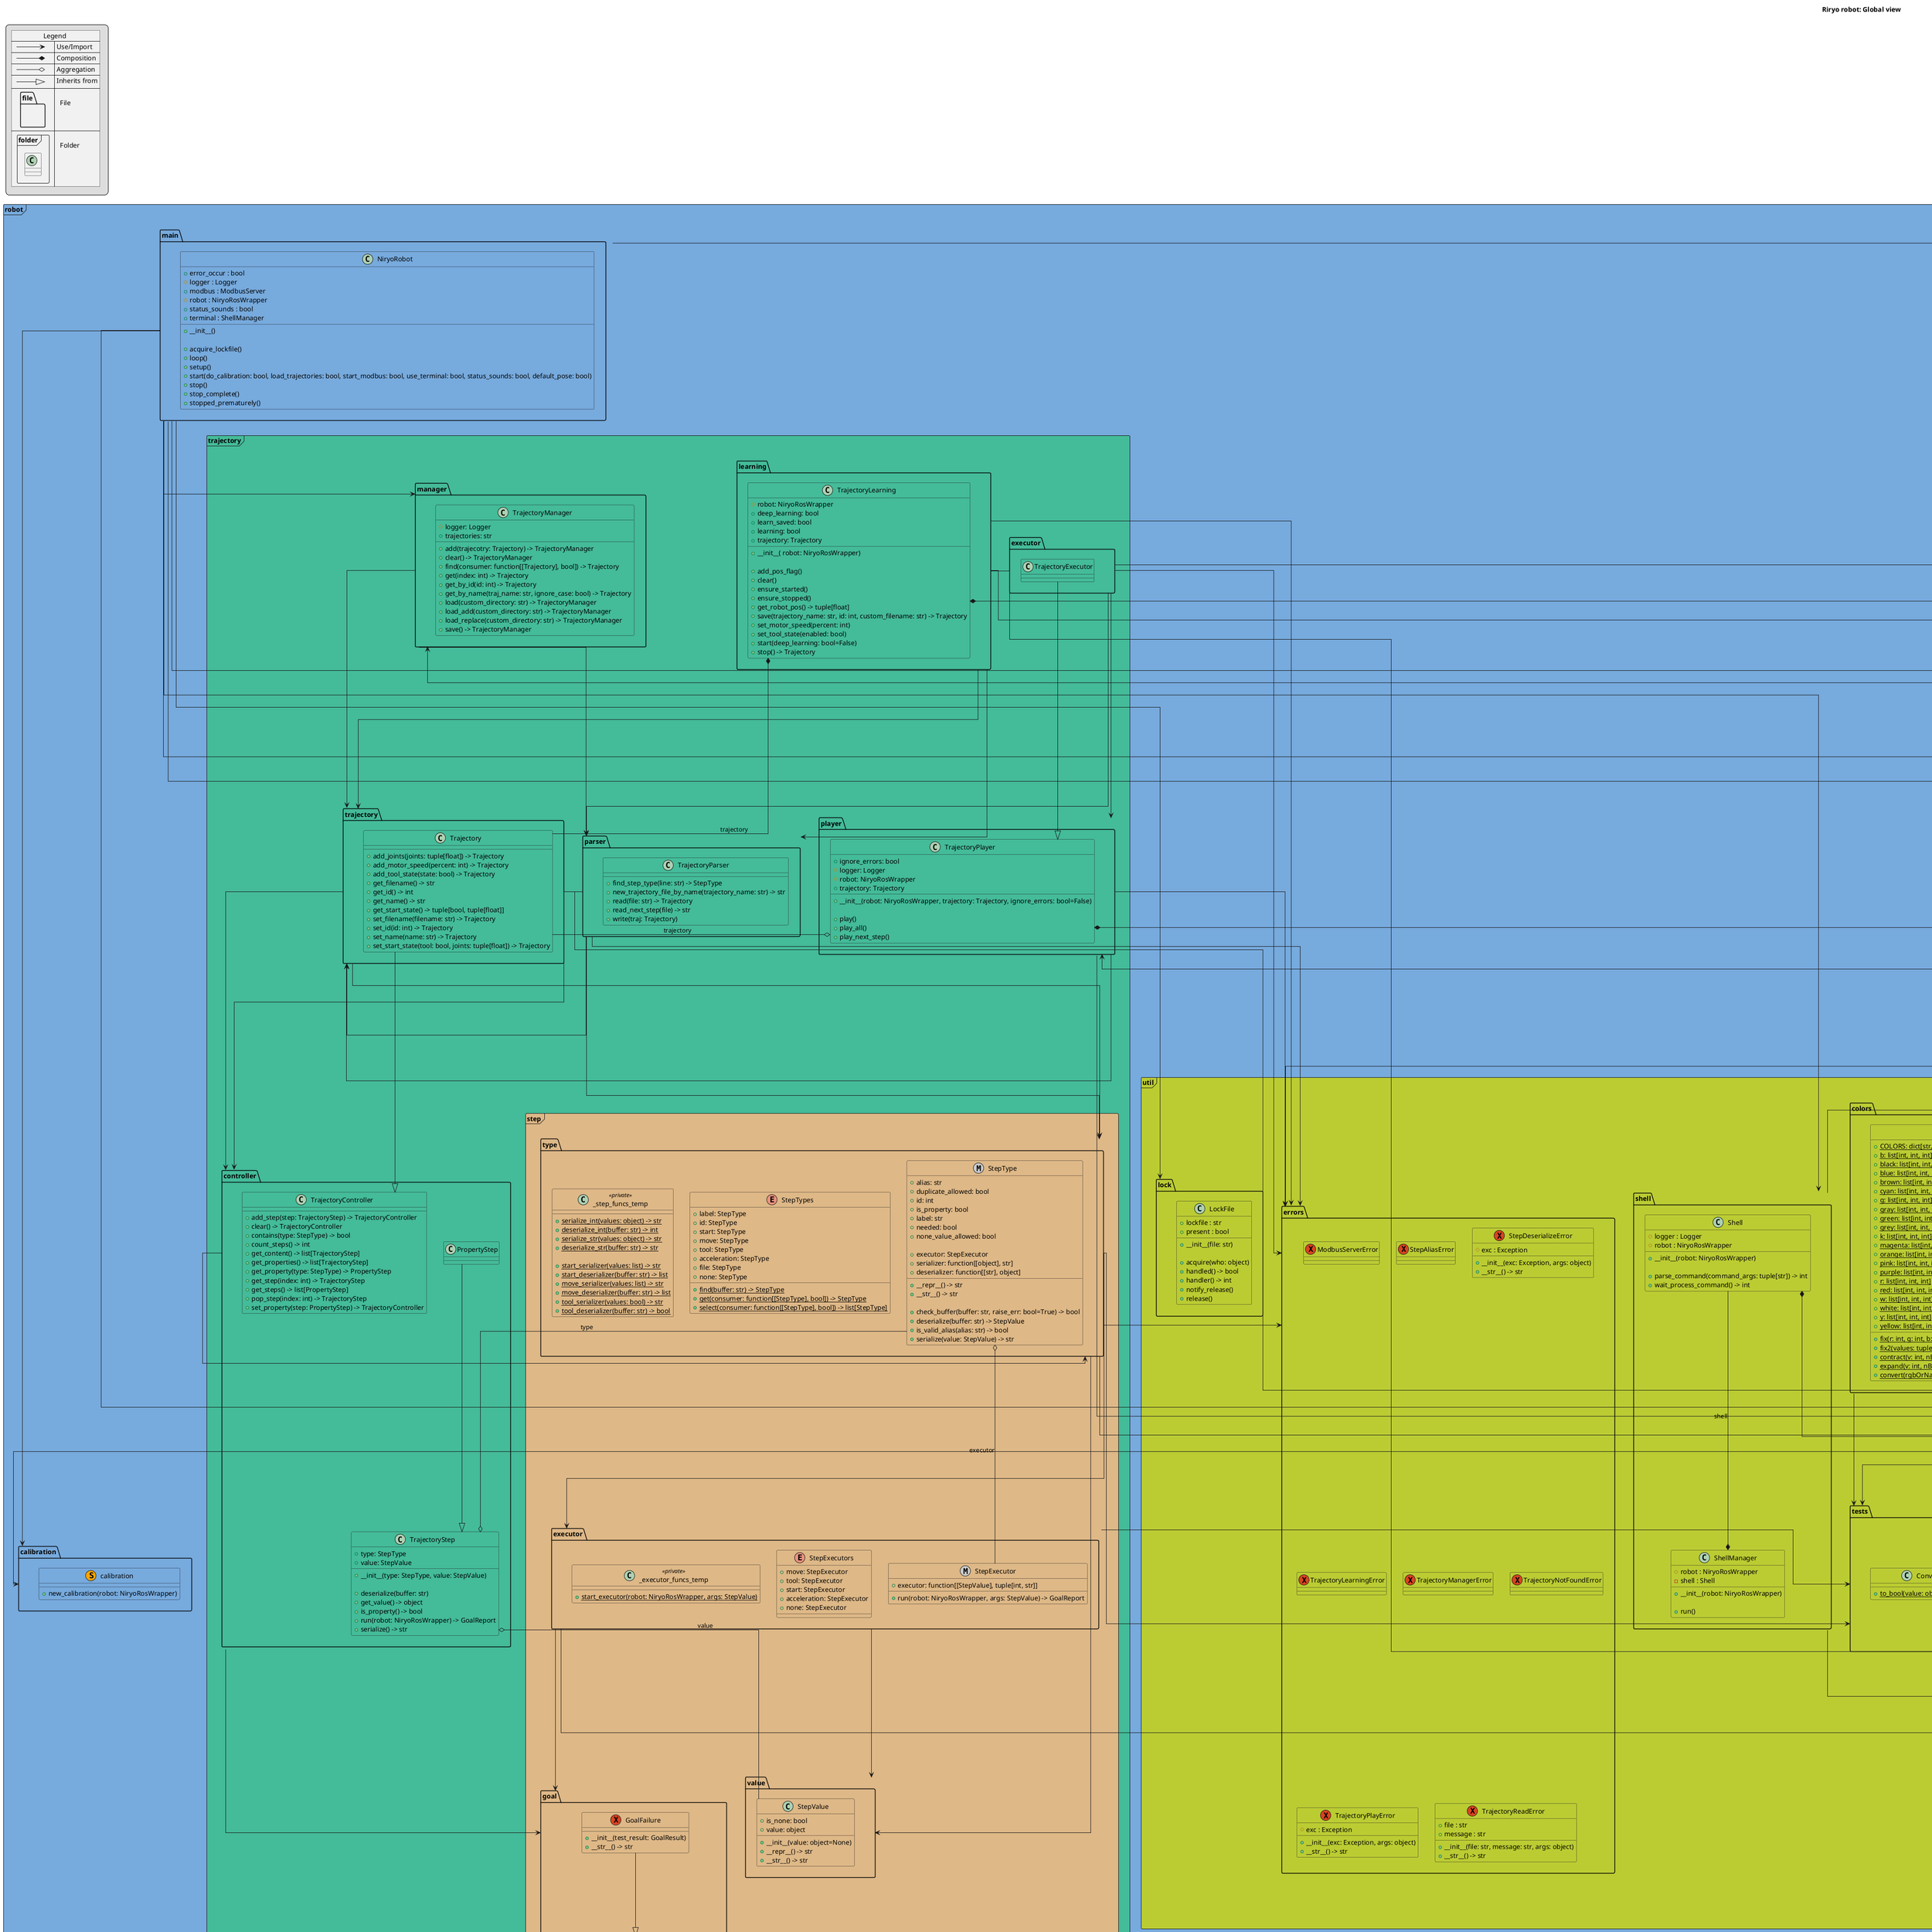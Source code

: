@startuml
title Riryo robot: Global view
set namespaceSeparator .
skinparam linetype polyline
skinparam linetype ortho

legend top left
{{
  !procedure $arrow($type, $text)
    {{\nleft to right direction\nskinparam backgroundcolor transparent\nlabel " " as A\nlabel " " as B\nA $type B\n}} => $text
  !endprocedure
  !procedure $package($label, $content, $text)
    {{\npackage $label{\n$content " "\n}\nskinparam backgroundcolor transparent\n}} => $text
  !endprocedure

  map "Legend " as arrows {
    $arrow("-->", " Use/Import")
    $arrow("--*", " Composition")
    $arrow("--o", " Aggregation")
    $arrow("--|>", " Inherits from")
    $package("file", "label", "\n  File")
    $package("folder <<Frame>>", "class", "\n  Folder")
  }
  skinparam backgroundcolor transparent 
}}
endlegend

package robot <<Frame>> #77AADD {
  package main #77AADD {
    class NiryoRobot #77AADD {
      +error_occur : bool
      #logger : Logger
      +modbus : ModbusServer
      #robot : NiryoRosWrapper
      +status_sounds : bool
      +terminal : ShellManager
      
      +__init__()

      +acquire_lockfile()
      +loop()
      +setup()
      +start(do_calibration: bool, load_trajectories: bool, start_modbus: bool, use_terminal: bool, status_sounds: bool, default_pose: bool)
      +stop()
      +stop_complete()
      +stopped_prematurely()
    }
  }
  package calibration #77AADD {
    class calibration <<(S,orange)>> #77AADD {
      +new_calibration(robot: NiryoRosWrapper)
    }
  }
  package modbus <<Frame>> #99DDFF {
    package holding_register #99DDFF {
      class HoldingRegisterDataBlock #99DDFF {
        #robot: NiryoRosWrapper
        -execution_thread : Thread
        -is_action_client_running : bool
        -learning : TrajectoryLearning
        #logger : Logger
        -playing : TrajectoryPlayer
        -selected : int
        -tool_state : bool

        +__init__(robot: NiryoRosWrapper)
        -__set_move_in_progress()
        -__set_error_code(code: int)
        -__set_move_done(status_result: int)
        -__run_action_async(func: function, args: list[object])
        -__get_status_code(status: object)

        +process_command(address: int, values: list[int])
        +setValues(address: int, values: list[int])
        +setValuesOffset(address: int, values: list[int])

        +add_pose_flag(value: int)
        +check_move_running()
        +get_trajectory_name()
        +is_trajectory_selected()

        +run_selected_trajectory(value: int)
        +save_delete_trajectory(value: int)
        +select_trajectory(value: int)
        +set_learning_mode(value: int)
        +set_motor_speed(value: int)
        +set_tool_state(value: int)
        +stop_running_trajectory(value: int)
        +unselect_trajectory(value: int)
        +update_status(status: int)
      }
    }
    package input_register #99DDFF {
      class InputRegisterDataBlock  #99DDFF {
        #robot: NiryoRosWrapper

        +__init__(robot: NiryoRosWrapper)
      }
    }
    package server #99DDFF {
      class ModbusServer #99DDFF {
        +context: ModbusServerContext
        +holding_register: HoldingRegisterDataBlock
        +identity: ModbusDeviceIdentification
        +input_register: InputRegisterDataBlock
        #logger: Logger
        +server: ModbusTcpServer
        +store: ModbusSlaveContext
        -thread: Thread

        +__init__(robot: NiryoRosWrapper)

        +start()
        +stop()
      }
    }
  }
  package trajectory <<Frame>> #44BB99 {
    package controller #44BB99 {
      class TrajectoryStep #44BB99 {
        +type: StepType
        +value: StepValue

        +__init__(type: StepType, value: StepValue)

        +deserialize(buffer: str)
        +get_value() -> object
        +is_property() -> bool
        +run(robot: NiryoRosWrapper) -> GoalReport
        +serialize() -> str
      }
      class PropertyStep #44BB99 {
      }
      class TrajectoryController #44BB99 {
        +add_step(step: TrajectoryStep) -> TrajectoryController
        +clear() -> TrajectoryController
        +contains(type: StepType) -> bool
        +count_steps() -> int
        +get_content() -> list[TrajectoryStep]
        +get_properties() -> list[TrajectoryStep]
        +get_property(type: StepType) -> PropertyStep
        +get_step(index: int) -> TrajectoryStep
        +get_steps() -> list[PropertyStep]
        +pop_step(index: int) -> TrajectoryStep
        +set_property(step: PropertyStep) -> TrajectoryController
      }
    }
    package executor #44BB99 {
      class TrajectoryExecutor #44BB99 {
      }
    }
    package learning #44BB99 {
      class TrajectoryLearning #44BB99 {
        #robot: NiryoRosWrapper
        +deep_learning: bool
        +learn_saved: bool
        +learning: bool
        +trajectory: Trajectory

        +__init__( robot: NiryoRosWrapper)

        +add_pos_flag()
        +clear()
        +ensure_started()
        +ensure_stopped()
        +get_robot_pos() -> tuple[float]
        +save(trajectory_name: str, id: int, custom_filename: str) -> Trajectory
        +set_motor_speed(percent: int)
        +set_tool_state(enabled: bool)
        +start(deep_learning: bool=False)
        +stop() -> Trajectory
      }
    }
    package manager #44BB99 {
      class TrajectoryManager #44BB99 {
        #logger: Logger
        +trajectories: str

        +add(trajecotry: Trajectory) -> TrajectoryManager
        +clear() -> TrajectoryManager
        +find(consumer: function[[Trajectory], bool]) -> Trajectory
        +get(index: int) -> Trajectory
        +get_by_id(id: int) -> Trajectory
        +get_by_name(traj_name: str, ignore_case: bool) -> Trajectory
        +load(custom_directory: str) -> TrajectoryManager
        +load_add(custom_directory: str) -> TrajectoryManager
        +load_replace(custom_directory: str) -> TrajectoryManager
        +save() -> TrajectoryManager
      }
    }
    package parser #44BB99 {
      class TrajectoryParser #44BB99 {
        +find_step_type(line: str) -> StepType
        +new_trajectory_file_by_name(trajectory_name: str) -> str
        +read(file: str) -> Trajectory
        +read_next_step(file) -> str
        +write(traj: Trajectory)
      }
    }
    package player #44BB99 {
      class TrajectoryPlayer #44BB99 {
        +ignore_errors: bool
        #logger: Logger
        #robot: NiryoRosWrapper
        +trajectory: Trajectory

        +__init__(robot: NiryoRosWrapper, trajectory: Trajectory, ignore_errors: bool=False)

        +play()
        +play_all()
        +play_next_step()
      }
    }
    package step <<Frame>> #burlywood {
      package executor #burlywood {
        metaclass StepExecutor #burlywood {
          +executor: function[[StepValue], tuple[int, str]]

          +run(robot: NiryoRosWrapper, args: StepValue) -> GoalReport
        }
        enum StepExecutors #burlywood {
          +move: StepExecutor
          +tool: StepExecutor
          +start: StepExecutor
          +acceleration: StepExecutor
          +none: StepExecutor
        }
        class _executor_funcs_temp <<private>> #burlywood {
          {static} +start_executor(robot: NiryoRosWrapper, args: StepValue)
        }
      }
      package goal #burlywood {
        exception GoalFailure #burlywood {
          +__init__(test_result: GoalResult)
          +__str__() -> str
        }
        class GoalReport #burlywood {
          +result: GoalResult

          +__init__(func: function, args: tuple, prefix: str="")

          +raise_if_error()
        }
        metaclass GoalResult #burlywood {
          +error: Exception
          +message: str
          +status: int
        }
      }
      package type #burlywood {
        metaclass StepType #burlywood {
          +alias: str
          +duplicate_allowed: bool
          +id: int
          +is_property: bool
          +label: str
          +needed: bool
          +none_value_allowed: bool

          +executor: StepExecutor
          +serializer: function[[object], str]
          +deserializer: function[[str], object]

          +__repr__() -> str
          +__str__() -> str

          +check_buffer(buffer: str, raise_err: bool=True) -> bool
          +deserialize(buffer: str) -> StepValue
          +is_valid_alias(alias: str) -> bool
          +serialize(value: StepValue) -> str
        }
        enum StepTypes #burlywood {
          +label: StepType
          +id: StepType
          +start: StepType
          +move: StepType
          +tool: StepType
          +acceleration: StepType
          +file: StepType
          +none: StepType

          {static} +find(buffer: str) -> StepType
          {static} +get(consumer: function[[StepType], bool]) -> StepType
          {static} +select(consumer: function[[StepType], bool]) -> list[StepType]
        }
        class _step_funcs_temp <<private>> #burlywood {
          {static} +serialize_int(values: object) -> str
          {static} +deserialize_int(buffer: str) -> int
          {static} +serialize_str(values: object) -> str
          {static} +deserialize_str(buffer: str) -> str

          {static} +start_serializer(values: list) -> str
          {static} +start_deserializer(buffer: str) -> list
          {static} +move_serializer(values: list) -> str
          {static} +move_deserializer(buffer: str) -> list
          {static} +tool_serializer(values: bool) -> str
          {static} +tool_deserializer(buffer: str) -> bool
        }
      }
      package value #burlywood {
        class StepValue #burlywood {
          +is_none: bool
          +value: object

          +__init__(value: object=None)
          +__repr__() -> str
          +__str__() -> str
        }
      }
    }
    package trajectory #44BB99 {
      class Trajectory #44BB99 {
        +add_joints(joints: tuple[float]) -> Trajectory
        +add_motor_speed(percent: int) -> Trajectory
        +add_tool_state(state: bool) -> Trajectory
        +get_filename() -> str
        +get_id() -> int
        +get_name() -> str
        +get_start_state() -> tuple[bool, tuple[float]]
        +set_filename(filename: str) -> Trajectory
        +set_id(id: int) -> Trajectory
        +set_name(name: str) -> Trajectory
        +set_start_state(tool: bool, joints: tuple[float]) -> Trajectory
      }
    }
  }
  package util <<Frame>> #BBCC33 {
    package cli #BBCC33 {
      class CliParser #BBCC33 {
        +__init__()
      }
    }
    package colors #BBCC33 {
      class Colors #BBCC33 {
        {static} +COLORS: dict[str, list[int, int, int]]
        {static} +b: list[int, int, int]
        {static} +black: list[int, int, int]
        {static} +blue: list[int, int, int]
        {static} +brown: list[int, int, int]
        {static} +cyan: list[int, int, int]
        {static} +g: list[int, int, int]
        {static} +gray: list[int, int, int]
        {static} +green: list[int, int, int]
        {static} +grey: list[int, int, int]
        {static} +k: list[int, int, int]
        {static} +magenta: list[int, int, int]
        {static} +orange: list[int, int, int]
        {static} +pink: list[int, int, int]
        {static} +purple: list[int, int, int]
        {static} +r: list[int, int, int]
        {static} +red: list[int, int, int]
        {static} +w: list[int, int, int]
        {static} +white: list[int, int, int]
        {static} +y: list[int, int, int]
        {static} +yellow: list[int, int, int]

        {static} +fix(r: int, g: int, b: int, expand: bool=False) -> list[int, int, int]
        {static} +fix2(values: tuple[int], expand: bool=False) -> list[int, int, int]
        {static} +contract(v: int, nBits: int, length=8) -> int
        {static} +expand(v: int, nBits: int, length=8) -> int
        {static} +convert(rgbOrName: Union[str, list]) -> list[int, int, int]
      }
    }
    package commands #BBCC33 {
      metaclass Command #BBCC33 {
        +name: str
        +description: str
        +command: function[[NiryoRosWrapper, Logger], int]
        +fargs: str = ""
        +args_needed: int = 0

        +__call__(robot: NiryoRosWrapper, logger: Logger, args: tuple[str])
      }
      class ShellCommands #BBCC33 {
        {static} +commands : list[Command]

        {static} #help(robot: NiryoRosWrapper, logger: Logger, args: tuple[str])
        {static} #calibrate(robot: NiryoRosWrapper, logger: Logger, args: tuple[str])
        {static} #clear(robot: NiryoRosWrapper, logger: Logger, args: tuple[str])
        {static} #deep(robot: NiryoRosWrapper, logger: Logger, args: tuple[str])
        {static} #default(robot: NiryoRosWrapper, logger: Logger, args: tuple[str])
        {static} #halt(robot: NiryoRosWrapper, logger: Logger, args: tuple[str])
        {static} #loglevel(robot: NiryoRosWrapper, logger: Logger, args: tuple[str])
        {static} #manual(robot: NiryoRosWrapper, logger: Logger, args: tuple[str])
        {static} #play(robot: NiryoRosWrapper, logger: Logger, args: tuple[str])
        {static} #exec_(robot: NiryoRosWrapper, logger: Logger, args: tuple[str])
        {static} #speed(robot: NiryoRosWrapper, logger: Logger, args: tuple[str])
      }
    }
    package errors #BBCC33 {
      exception ModbusServerError #BBCC33 {
      }
      exception StepAliasError #BBCC33 {
      }
      exception StepDeserializeError #BBCC33 {
        #exc : Exception
        
        +__init__(exc: Exception, args: object)
        +__str__() -> str
      }
      exception TrajectoryLearningError #BBCC33 {
      }
      exception TrajectoryManagerError #BBCC33 {
      }
      exception TrajectoryNotFoundError #BBCC33 {
      }
      exception TrajectoryPlayError #BBCC33 {
        #exc : Exception

        +__init__(exc: Exception, args: object)
        +__str__() -> str
      }
      exception TrajectoryReadError #BBCC33 {
        +file : str
        +message : str

        +__init__(file: str, message: str, args: object)
        +__str__() -> str
      }
    }
    package lock #BBCC33 {
      class LockFile #BBCC33 {
        +lockfile : str
        +present : bool

        +__init__(file: str)

        +acquire(who: object)
        +handled() -> bool
        +handler() -> int
        +notify_release()
        +release()
      }
    }
    package logger #BBCC33 {
      class Logger #BBCC33 {
        +input_prompt: str
        +log_prompt: str
        +topic: str

        +__init__(topic: str)
        +__call__(text: str='', args: tuple)

        +debug(text: str, args: tuple)
        +info(text: str, args: tuple)
        +warn(text: str, args: tuple)
        +err(text: Union[str, BaseException], args: tuple, no_stacktrace: bool=False)
        +input(no_block: bool) -> str
      }
      class ColorCodes #BBCC33 {
        {static} +backBlue: str
        {static} +backDefault: str
        {static} +backGreen: str
        {static} +backRed: str
        {static} +backYellow: str
        {static} +black: str
        {static} +blue: str
        {static} +bold: str
        {static} +cyan: str
        {static} +flush: str
        {static} +green: str
        {static} +italic: str
        {static} +lightBlack: str
        {static} +lightBlue: str
        {static} +lightCyan: str
        {static} +lightGreen: str
        {static} +lightMagenta: str
        {static} +lightRed: str
        {static} +lightWhite: str
        {static} +lightYellow: str
        {static} +purple: str
        {static} +red: str
        {static} +reset: str
        {static} +underline: str
        {static} +white: str
        {static} +yellow: str

        {static} +prefix: str
        {static} +codes: dict[str, str]

        {static} +parse(text: str, use_colors: bool) -> str
      }
      class Log #BBCC33 {
        {static} - _current_file: str
        {static} +file_split_size: int
        {static} +level: LogLevel
        {static} +logs_path: str
        {static} +use_colors: bool
        {static} +write_logs: bool

        {static} #write(text: str)
        {static} +format(text: str, args: tuple, format_prefix: str='@')
        {static} +log(level: LogLevel, text: str, args: tuple, pre_tag: str='')
        {static} +debug(text: str, args: tuple, pre_tag: str='')
        {static} +info(text: str, args: tuple, pre_tag: str='')
        {static} +warn(text: str, args: tuple, pre_tag: str='')
        {static} +err(text: Union[str, BaseException], args: tuple, pre_tag: str='', no_stacktrace: bool=False)
      }
      enum LogLevel #BBCC33 {
        +debug: int
        +info: int
        +warn: int
        +err: int
        +none: int
      }
    }
    package shell #BBCC33 {
      class Shell #BBCC33 {
        #logger : Logger
        #robot : NiryoRosWrapper

        +__init__(robot: NiryoRosWrapper)

        +parse_command(command_args: tuple[str]) -> int
        +wait_process_command() -> int
      }

      class ShellManager #BBCC33 {
        #robot : NiryoRosWrapper
        -shell : Shell
        
        +__init__(robot: NiryoRosWrapper)

        +run()
      }
    }
    package tests #BBCC33 {
      class Tests #BBCC33 {
        {static} -_create_test(message: str, valid_types: list[type], reverse: bool=False) -> function

        {static} +bool(objects: tuple[object], raise_err: bool=True)
        {static} +str(objects: tuple[object], raise_err: bool=True)
        {static} +buff(objects: tuple[object], raise_err: bool=True)
        {static} +float(objects: tuple[object], raise_err: bool=True)
        {static} +int(objects: tuple[object], raise_err: bool=True)
        {static} +list(objects: tuple[object], raise_err: bool=True)
        {static} +none(objects: tuple[object], raise_err: bool=True)
        {static} +object_size(size, objects: tuple[object], raise_err: bool=True)
      }
      class Convert #BBCC33 {
        {static} +to_bool(value: object) -> bool
      }
    }
    package rospy_logger #BBCC33 {
      class rospy_logger <<(S,orange)>> #BBCC33 {
        +redirect_rospy_logger(logger_topic: str="ROSPy")
      }
    }
    package strings #BBCC33 {
      class strings <<(S,orange)>> #BBCC33 {
        +filename_pattern: Pattern
        +reserved_filename_pattern: Pattern
        +time_periods: list[str]

        +sanitize_filename(filename: str) -> str
        +find_available_file(file: str, start_index: int=0, separator: str='-') -> str
        +get_parent_path(path: str) -> str
        +get_child_path(path: str) -> str
        +getchar() -> str
        +rJust(str: str, newLength: int, filler: str=" ") -> str
        +rJustList(lst: list[str], newLength: int, filler: str=" ") -> list[str]
        +lJust(str: str, newLength: int, filler: str=" ") -> str
        +lJustList(lst: list[str], newLength: int, filler: str=" ") -> list[str]
        +mJust(left: str, right: str, newLength: int, filler: str=" ") -> str
        +mJustList(left: list[str], right: list[str], newLength: int, filler: str=" ") -> list[str]
        +timedelta_format(delta_ms: int)
      }
    }
    package vars #BBCC33 {
      class vars <<(S,orange)>> #BBCC33 {
        +AXIS_JOINTS_COUNT: int
        +AXIS_JOINTS_PRECISION: int

        +JOINTS_DEFAULT_POSE: list[int]
        +JOINTS_MOVE_OFFSET: int

        +TRAJECTORY_FILE_EXT: str
        +TRAJECTORY_DIR_PATH: str
        +TRAJECTORY_BANNED_DUPLICATED_STEPS: list[StepType]
        +TRAJECTORY_NEEDED_STEPS: list[StepType]
        +TRAJECTORY_PROPERTY_STEPS: list[StepType]

        +TRAJECTORY_MAX_ID: int
        +TRAJECTORY_IDS: list[int]

        +EXIST_REQUESTED_EVENT: Event

        +MODBUS_SERVER_ADDRESS: str
        +MODBUS_SERVER_PORT: int
        +MODBUS_IDENTITY_VENDOR_NAME: str
        +MODBUS_IDENTITY_VENDOR_URL: str
        +MODBUS_IDENTITY_PRODUCT_NAME: str
        +MODBUS_IDENTITY_MODEL_NAME: str
        +MODBUS_IDENTITY_REVISION: str

        +ROSPY_NODE_WAIT_TIMEOUT: int

        +LOCK_FILE_PATH: str

        +format_trajectory_file_name(name: str) -> str
        +get_trajectory_file(name: str) -> str
        +list_trajectory_files(custom_dir: str="") -> list[str]
      }
    }
  }
}

' Packages
robot.main --> robot.calibration
robot.main --> robot.modbus.server
robot.main --> robot.trajectory.manager
robot.main --> robot.util.cli
robot.main --> robot.util.lock
robot.main --> robot.util.logger
robot.main --> robot.util.rospy_logger
robot.main --> robot.util.shell
robot.main --> robot.util.vars
robot.modbus.server --> robot.modbus.holding_register
robot.modbus.server --> robot.modbus.input_register
robot.modbus.server --> robot.util.errors
robot.modbus.server --> robot.util.logger
robot.modbus.server --> robot.util.vars
robot.trajectory.controller --> robot.trajectory.step.goal
robot.trajectory.controller --> robot.trajectory.step.type
robot.trajectory.executor --> robot.trajectory.parser
robot.trajectory.executor --> robot.trajectory.player
robot.trajectory.executor --> robot.util.errors
robot.trajectory.executor --> robot.util.vars
robot.trajectory.learning --> robot.trajectory.parser
robot.trajectory.learning --> robot.trajectory.trajectory
robot.trajectory.learning --> robot.util.errors
robot.trajectory.learning --> robot.util.logger
robot.trajectory.learning --> robot.util.strings
robot.trajectory.manager --> robot.trajectory.parser
robot.trajectory.manager --> robot.trajectory.trajectory
robot.trajectory.parser --> robot.trajectory.controller
robot.trajectory.parser --> robot.trajectory.step.type
robot.trajectory.parser --> robot.trajectory.trajectory
robot.trajectory.parser --> robot.util.errors
robot.trajectory.parser --> robot.util.strings
robot.trajectory.player --> robot.trajectory.trajectory
robot.trajectory.player --> robot.util.errors
robot.trajectory.player --> robot.util.logger
robot.trajectory.step.executor --> robot.trajectory.step.goal
robot.trajectory.step.executor --> robot.trajectory.step.value
robot.trajectory.step.executor --> robot.util.tests
robot.trajectory.step.executor --> robot.util.vars
robot.trajectory.step.type --> robot.trajectory.step.executor
robot.trajectory.step.type --> robot.trajectory.step.value
robot.trajectory.step.type --> robot.util.errors
robot.trajectory.step.type --> robot.util.tests
robot.trajectory.step.type --> robot.util.vars
robot.trajectory.trajectory --> robot.trajectory.controller
robot.trajectory.trajectory --> robot.trajectory.step.type
robot.util.colors --> robot.util.tests
robot.util.commands --> robot.calibration
robot.util.commands --> robot.trajectory.manager
robot.util.commands --> robot.trajectory.player
robot.util.commands --> robot.util.logger
robot.util.commands --> robot.util.strings
robot.util.commands --> robot.util.tests
robot.util.commands --> robot.util.vars
robot.util.rospy_logger --> robot.util.logger
robot.util.shell --> robot.util.commands
robot.util.shell --> robot.util.logger

' Classes
robot.trajectory.controller.PropertyStep --|> robot.trajectory.controller.TrajectoryStep
robot.trajectory.executor.TrajectoryExecutor --|> robot.trajectory.player.TrajectoryPlayer
robot.trajectory.step.goal.GoalFailure --|> robot.trajectory.step.goal.GoalResult
robot.trajectory.trajectory.Trajectory --|> robot.trajectory.controller.TrajectoryController

' Fields
robot.modbus.holding_register.HoldingRegisterDataBlock --* robot.modbus.server.ModbusServer : holding_register
robot.modbus.input_register.InputRegisterDataBlock --* robot.modbus.server.ModbusServer : input_register
robot.trajectory.step.goal.GoalResult --* robot.trajectory.step.goal.GoalReport : result
robot.trajectory.step.goal.GoalResult --* robot.trajectory.step.goal.GoalReport : result
robot.trajectory.step.goal.GoalResult --* robot.trajectory.step.goal.GoalReport : result
robot.trajectory.trajectory.Trajectory --* robot.trajectory.learning.TrajectoryLearning : trajectory
robot.util.shell.Shell --* robot.util.shell.ShellManager : shell
robot.util.logger.LogLevel --* robot.util.logger.Log : level
robot.util.logger.Logger --* robot.modbus.server.ModbusServer : logger
robot.util.logger.Logger --* robot.trajectory.learning.TrajectoryLearning : logger
robot.util.logger.Logger --* robot.trajectory.player.TrajectoryPlayer : logger
robot.util.logger.Logger --* robot.util.shell.Shell : logger
robot.trajectory.step.executor.StepExecutor --o robot.trajectory.step.type.StepType : executor
robot.trajectory.step.type.StepType --o robot.trajectory.controller.TrajectoryStep : type
robot.trajectory.step.value.StepValue --o robot.trajectory.controller.TrajectoryStep : value
robot.trajectory.trajectory.Trajectory --o robot.trajectory.player.TrajectoryPlayer : trajectory

' Layout modifications
robot.main -[hidden]- robot.calibration
robot.trajectory.step.executor -[hidden]u- robot.trajectory.step.type
@enduml